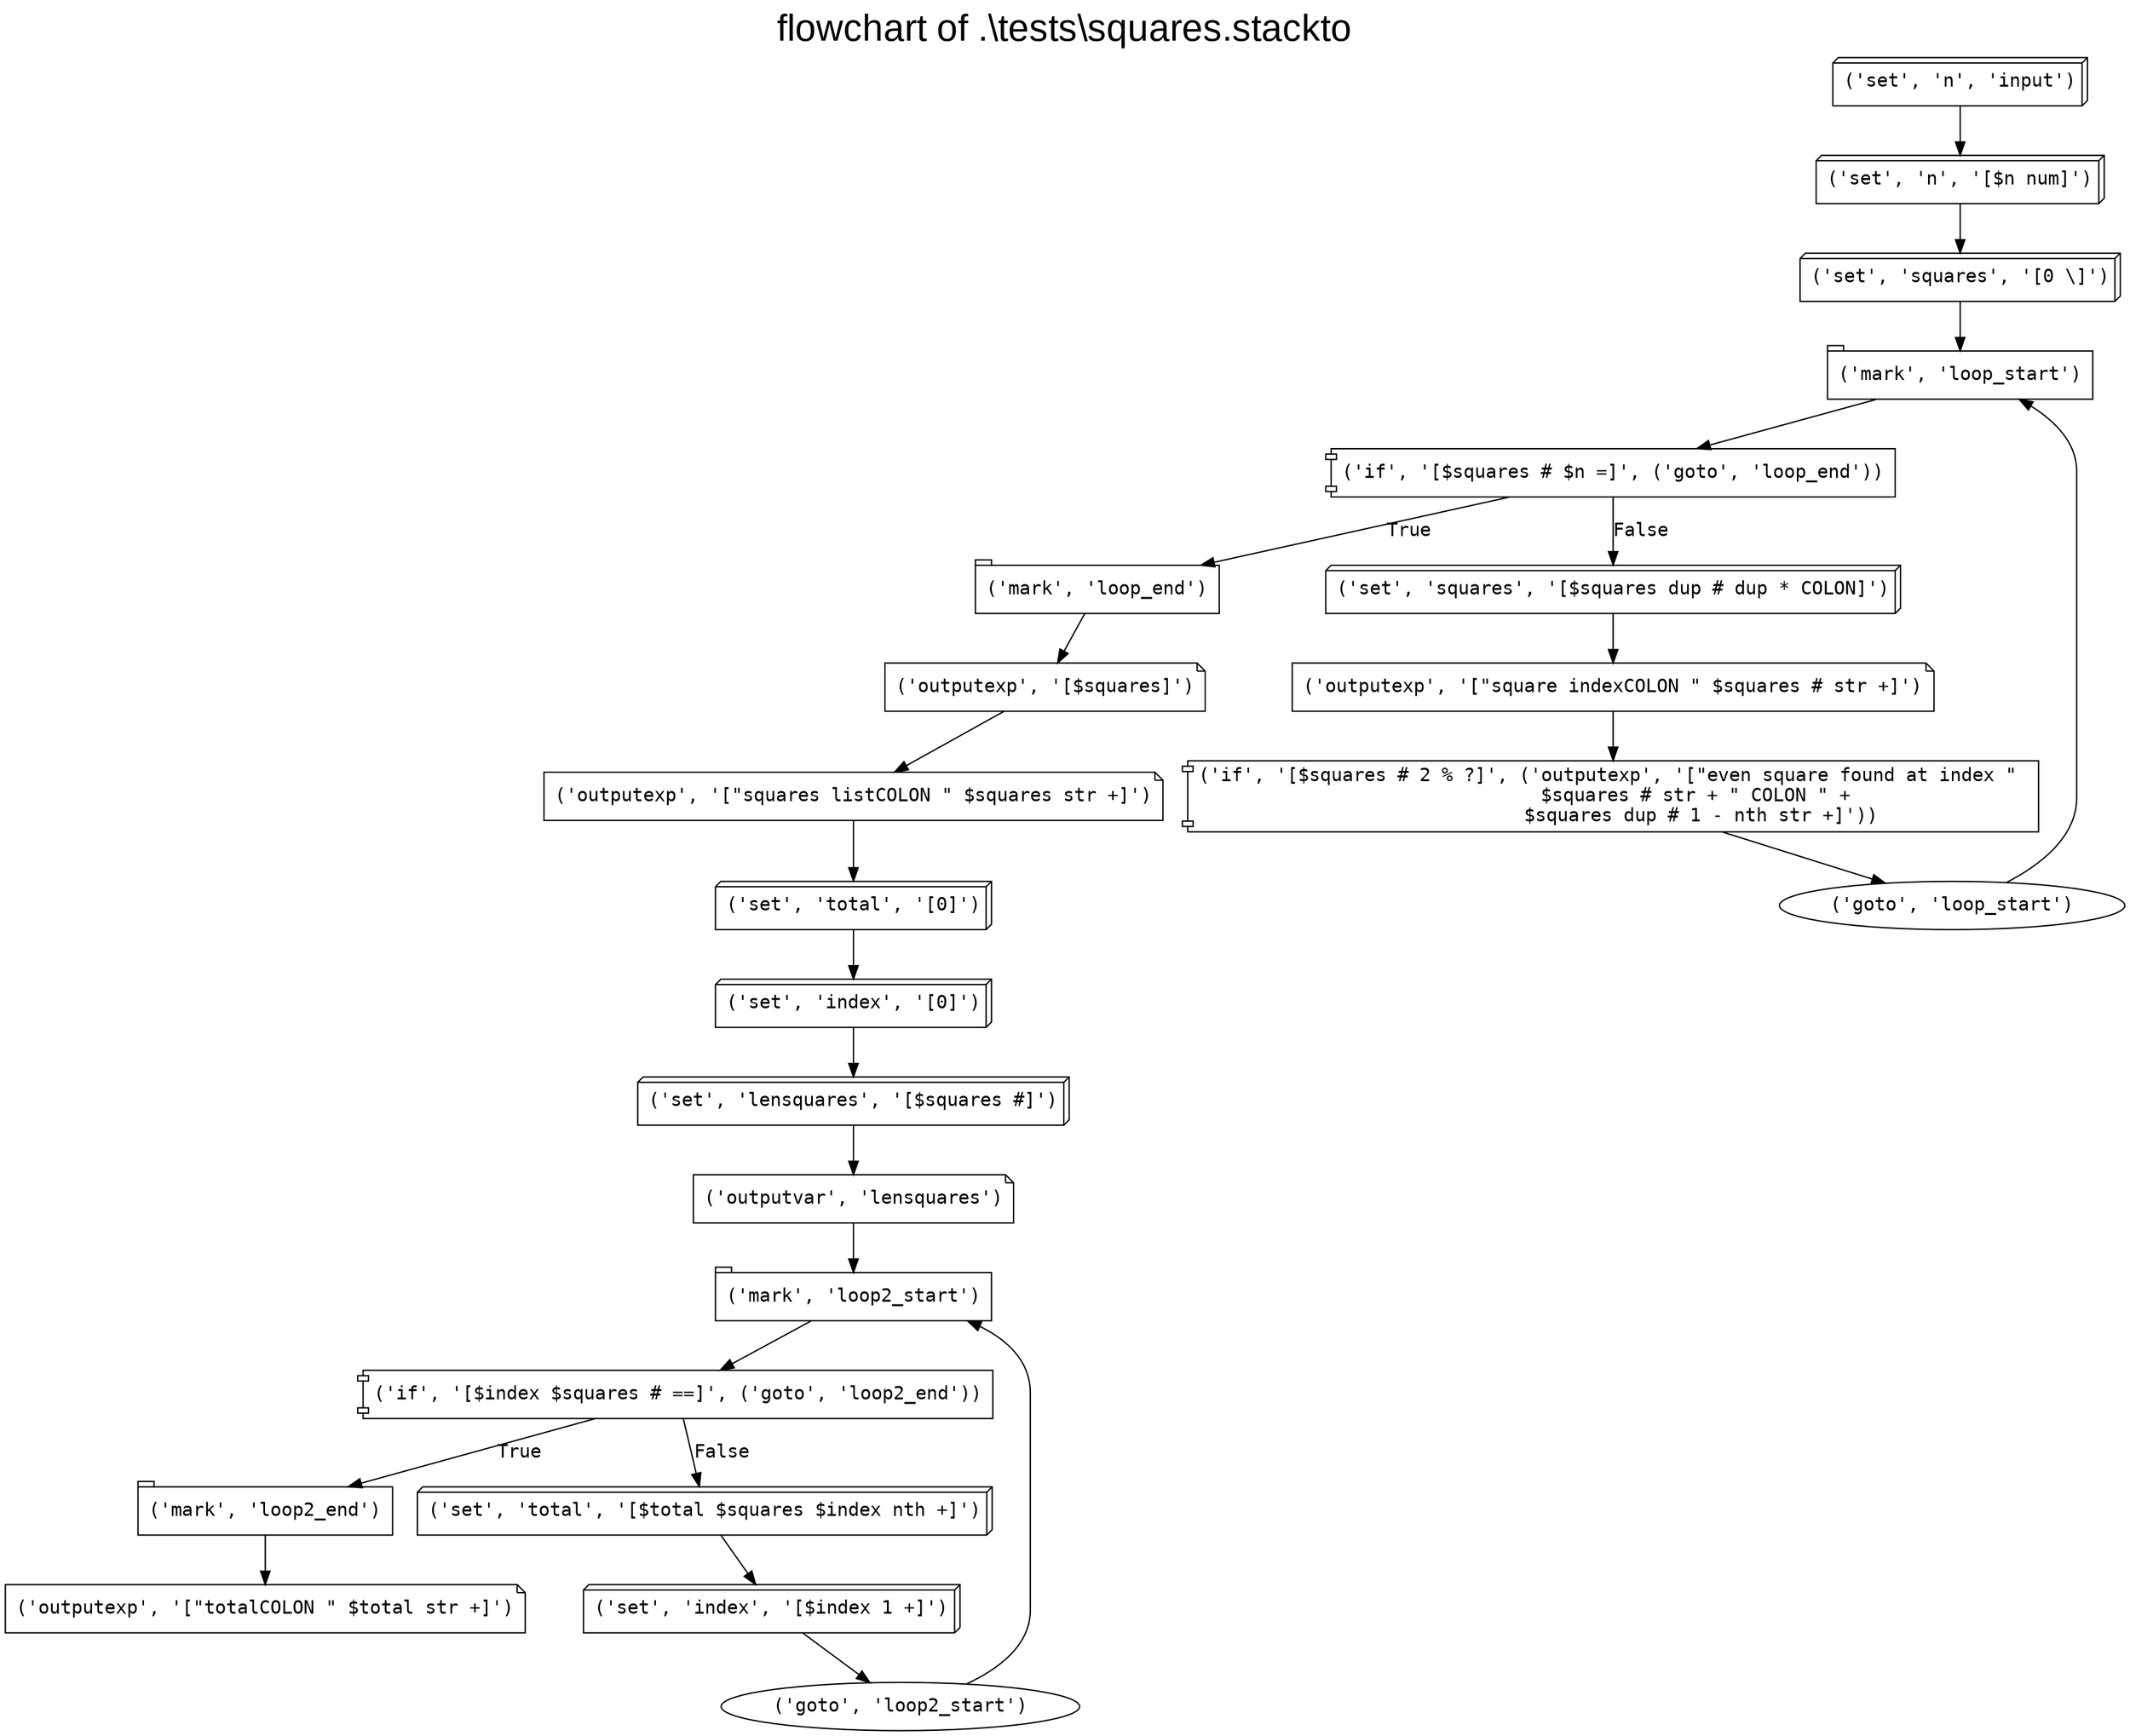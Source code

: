 digraph "flowchart of .\\tests\\squares.stackto" {
	label="flowchart of .\\tests\\squares.stackto"
	labelloc=t
	fontsize=28
	fontname=Arial
	node [fontname=Consolas]
	edge [fontname=Consolas]
	node [shape=tab]
	"('mark', 'loop_start')"
	node [shape=oval]
	node [shape=tab]
	"('mark', 'loop_end')"
	node [shape=oval]
	node [shape=tab]
	"('mark', 'loop2_start')"
	node [shape=oval]
	node [shape=tab]
	"('mark', 'loop2_end')"
	node [shape=oval]
	node [shape=box3d]
	"('set', 'n', 'input')"
	node [shape=oval]
	node [shape=box3d]
	"('set', 'n', '[$n num]')"
	node [shape=oval]
	node [shape=box3d]
	"('set', 'squares', '[0 \\]')"
	node [shape=oval]
	node [shape=component]
	"('if', '[$squares # $n =]', ('goto', 'loop_end'))"
	node [shape=oval]
	"('if', '[$squares # $n =]', ('goto', 'loop_end'))" -> "('mark', 'loop_end')" [label=True]
	node [shape=box3d]
	"('set', 'squares', '[$squares dup # dup * COLON]')"
	node [shape=oval]
	node [shape=note]
	"('outputexp', '[\"square indexCOLON \" $squares # str +]')"
	node [shape=oval]
	node [shape=component]
	"('if', '[$squares # 2 % ?]', ('outputexp', '[\"even square found at index \" \n                $squares # str + \" COLON \" + \n                $squares dup # 1 - nth str +]'))"
	node [shape=oval]
	node [shape=oval]
	"('goto', 'loop_start')"
	"('goto', 'loop_start')" -> "('mark', 'loop_start')"
	node [shape=oval]
	node [shape=note]
	"('outputexp', '[$squares]')"
	node [shape=oval]
	node [shape=note]
	"('outputexp', '[\"squares listCOLON \" $squares str +]')"
	node [shape=oval]
	node [shape=box3d]
	"('set', 'total', '[0]')"
	node [shape=oval]
	node [shape=box3d]
	"('set', 'index', '[0]')"
	node [shape=oval]
	node [shape=box3d]
	"('set', 'lensquares', '[$squares #]')"
	node [shape=oval]
	node [shape=note]
	"('outputvar', 'lensquares')"
	node [shape=oval]
	node [shape=component]
	"('if', '[$index $squares # ==]', ('goto', 'loop2_end'))"
	node [shape=oval]
	"('if', '[$index $squares # ==]', ('goto', 'loop2_end'))" -> "('mark', 'loop2_end')" [label=True]
	node [shape=box3d]
	"('set', 'total', '[$total $squares $index nth +]')"
	node [shape=oval]
	node [shape=box3d]
	"('set', 'index', '[$index 1 +]')"
	node [shape=oval]
	node [shape=oval]
	"('goto', 'loop2_start')"
	"('goto', 'loop2_start')" -> "('mark', 'loop2_start')"
	node [shape=oval]
	node [shape=note]
	"('outputexp', '[\"totalCOLON \" $total str +]')"
	node [shape=oval]
	"('set', 'n', 'input')" -> "('set', 'n', '[$n num]')"
	"('set', 'n', '[$n num]')" -> "('set', 'squares', '[0 \\]')"
	"('set', 'squares', '[0 \\]')" -> "('mark', 'loop_start')"
	"('mark', 'loop_start')" -> "('if', '[$squares # $n =]', ('goto', 'loop_end'))"
	"('if', '[$squares # $n =]', ('goto', 'loop_end'))" -> "('set', 'squares', '[$squares dup # dup * COLON]')" [label=False]
	"('set', 'squares', '[$squares dup # dup * COLON]')" -> "('outputexp', '[\"square indexCOLON \" $squares # str +]')"
	"('outputexp', '[\"square indexCOLON \" $squares # str +]')" -> "('if', '[$squares # 2 % ?]', ('outputexp', '[\"even square found at index \" \n                $squares # str + \" COLON \" + \n                $squares dup # 1 - nth str +]'))"
	"('if', '[$squares # 2 % ?]', ('outputexp', '[\"even square found at index \" \n                $squares # str + \" COLON \" + \n                $squares dup # 1 - nth str +]'))" -> "('goto', 'loop_start')"
	"('mark', 'loop_end')" -> "('outputexp', '[$squares]')"
	"('outputexp', '[$squares]')" -> "('outputexp', '[\"squares listCOLON \" $squares str +]')"
	"('outputexp', '[\"squares listCOLON \" $squares str +]')" -> "('set', 'total', '[0]')"
	"('set', 'total', '[0]')" -> "('set', 'index', '[0]')"
	"('set', 'index', '[0]')" -> "('set', 'lensquares', '[$squares #]')"
	"('set', 'lensquares', '[$squares #]')" -> "('outputvar', 'lensquares')"
	"('outputvar', 'lensquares')" -> "('mark', 'loop2_start')"
	"('mark', 'loop2_start')" -> "('if', '[$index $squares # ==]', ('goto', 'loop2_end'))"
	"('if', '[$index $squares # ==]', ('goto', 'loop2_end'))" -> "('set', 'total', '[$total $squares $index nth +]')" [label=False]
	"('set', 'total', '[$total $squares $index nth +]')" -> "('set', 'index', '[$index 1 +]')"
	"('set', 'index', '[$index 1 +]')" -> "('goto', 'loop2_start')"
	"('mark', 'loop2_end')" -> "('outputexp', '[\"totalCOLON \" $total str +]')"
}
